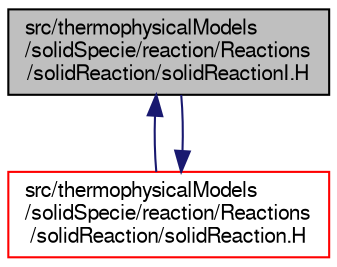 digraph "src/thermophysicalModels/solidSpecie/reaction/Reactions/solidReaction/solidReactionI.H"
{
  bgcolor="transparent";
  edge [fontname="FreeSans",fontsize="10",labelfontname="FreeSans",labelfontsize="10"];
  node [fontname="FreeSans",fontsize="10",shape=record];
  Node1 [label="src/thermophysicalModels\l/solidSpecie/reaction/Reactions\l/solidReaction/solidReactionI.H",height=0.2,width=0.4,color="black", fillcolor="grey75", style="filled" fontcolor="black"];
  Node1 -> Node2 [dir="back",color="midnightblue",fontsize="10",style="solid",fontname="FreeSans"];
  Node2 [label="src/thermophysicalModels\l/solidSpecie/reaction/Reactions\l/solidReaction/solidReaction.H",height=0.2,width=0.4,color="red",URL="$a09760.html"];
  Node2 -> Node1 [dir="back",color="midnightblue",fontsize="10",style="solid",fontname="FreeSans"];
}
